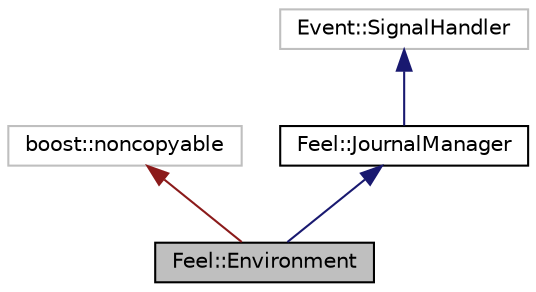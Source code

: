 digraph "Feel::Environment"
{
 // LATEX_PDF_SIZE
  edge [fontname="Helvetica",fontsize="10",labelfontname="Helvetica",labelfontsize="10"];
  node [fontname="Helvetica",fontsize="10",shape=record];
  Node1 [label="Feel::Environment",height=0.2,width=0.4,color="black", fillcolor="grey75", style="filled", fontcolor="black",tooltip="Initialize, finalize, and query the Feel++ environment."];
  Node2 -> Node1 [dir="back",color="firebrick4",fontsize="10",style="solid",fontname="Helvetica"];
  Node2 [label="boost::noncopyable",height=0.2,width=0.4,color="grey75", fillcolor="white", style="filled",tooltip=" "];
  Node3 -> Node1 [dir="back",color="midnightblue",fontsize="10",style="solid",fontname="Helvetica"];
  Node3 [label="Feel::JournalManager",height=0.2,width=0.4,color="black", fillcolor="white", style="filled",URL="$classFeel_1_1JournalManager.html",tooltip="JournalManager that manage the journal system handles all journalWatchers."];
  Node4 -> Node3 [dir="back",color="midnightblue",fontsize="10",style="solid",fontname="Helvetica"];
  Node4 [label="Event::SignalHandler",height=0.2,width=0.4,color="grey75", fillcolor="white", style="filled",tooltip=" "];
}
